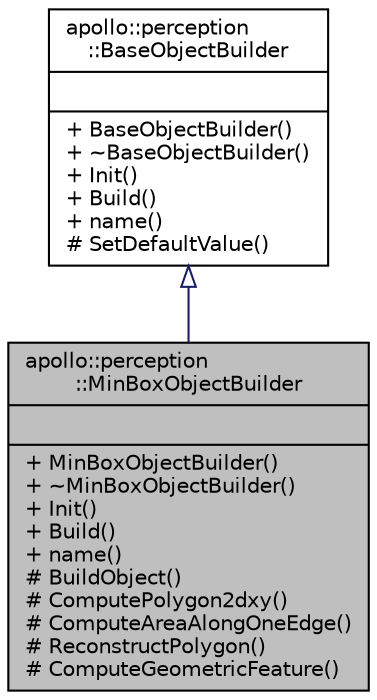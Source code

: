 digraph "apollo::perception::MinBoxObjectBuilder"
{
  edge [fontname="Helvetica",fontsize="10",labelfontname="Helvetica",labelfontsize="10"];
  node [fontname="Helvetica",fontsize="10",shape=record];
  Node1 [label="{apollo::perception\l::MinBoxObjectBuilder\n||+ MinBoxObjectBuilder()\l+ ~MinBoxObjectBuilder()\l+ Init()\l+ Build()\l+ name()\l# BuildObject()\l# ComputePolygon2dxy()\l# ComputeAreaAlongOneEdge()\l# ReconstructPolygon()\l# ComputeGeometricFeature()\l}",height=0.2,width=0.4,color="black", fillcolor="grey75", style="filled" fontcolor="black"];
  Node2 -> Node1 [dir="back",color="midnightblue",fontsize="10",style="solid",arrowtail="onormal",fontname="Helvetica"];
  Node2 [label="{apollo::perception\l::BaseObjectBuilder\n||+ BaseObjectBuilder()\l+ ~BaseObjectBuilder()\l+ Init()\l+ Build()\l+ name()\l# SetDefaultValue()\l}",height=0.2,width=0.4,color="black", fillcolor="white", style="filled",URL="$classapollo_1_1perception_1_1BaseObjectBuilder.html"];
}
